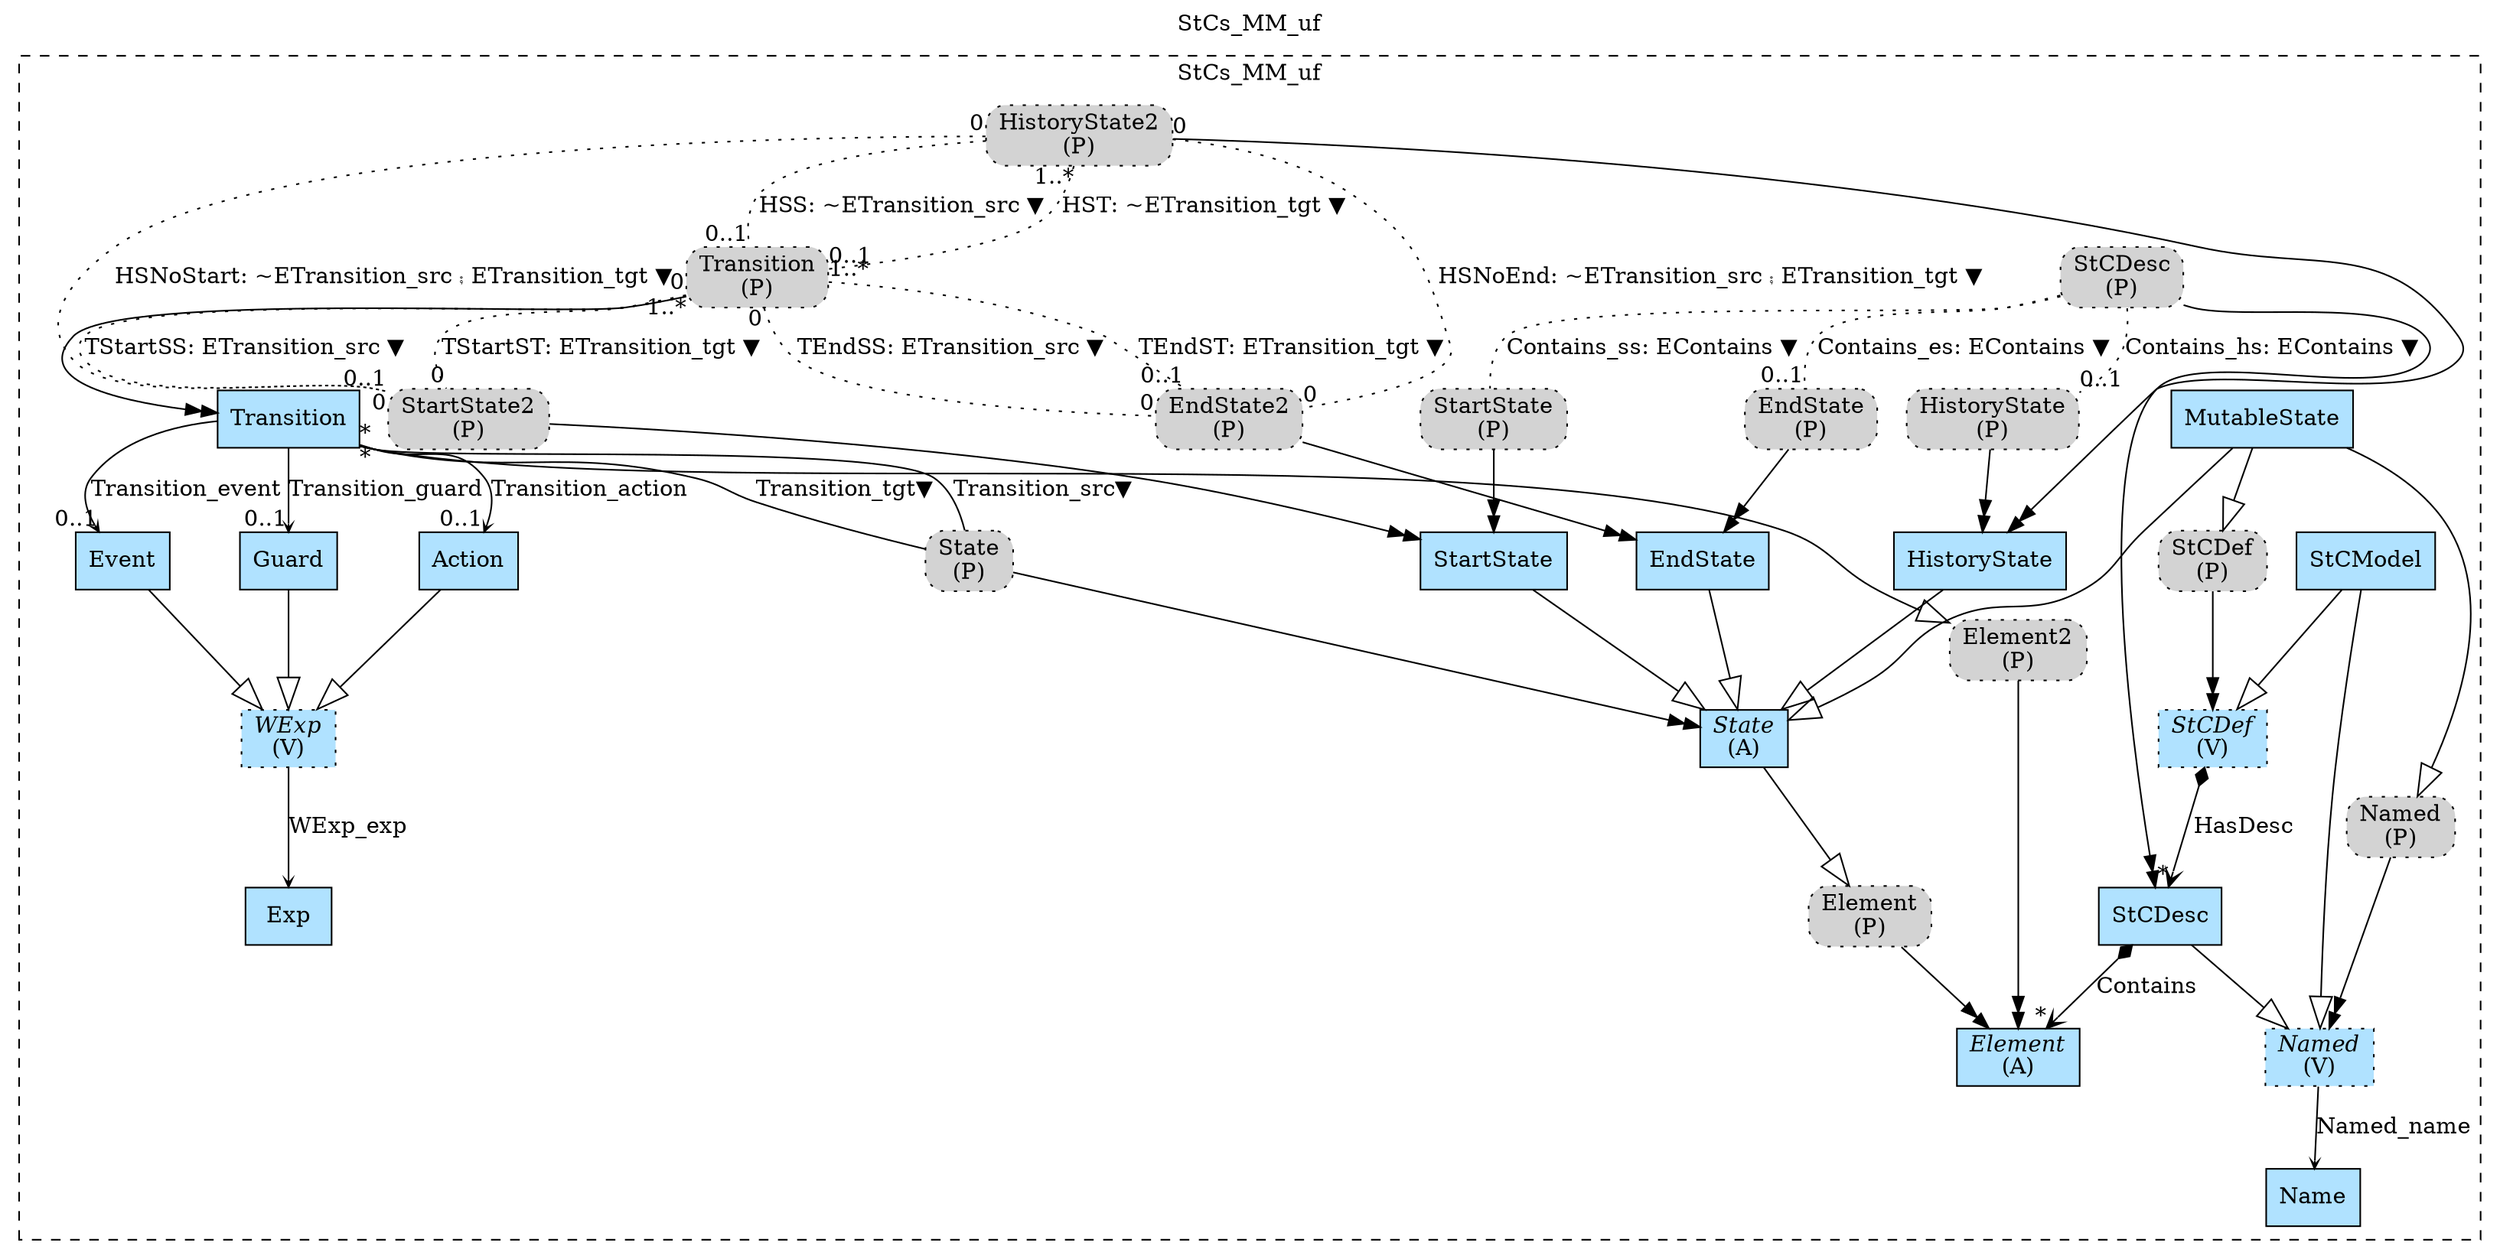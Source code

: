 digraph {graph[label=StCs_MM_uf,labelloc=tl,labelfontsize=12];
subgraph cluster_StCs_MM_uf{style=dashed;label=StCs_MM_uf;
"StCModel"[shape=record,fillcolor=lightskyblue1,style = filled,label="StCModel"];
"StCDef"[shape=record,fillcolor=lightskyblue1,style ="filled,dotted",label=<{<I>StCDef</I><br/>(V)}>];
"StCDesc"[shape=record,fillcolor=lightskyblue1,style = filled,label="StCDesc"];
"Element"[shape=record,fillcolor=lightskyblue1,style = filled,label=<{<I>Element</I><br/>(A)}>];
"Name"[shape=record,fillcolor=lightskyblue1,style = filled,label="Name"];
"Named"[shape=record,fillcolor=lightskyblue1,style ="filled,dotted",label=<{<I>Named</I><br/>(V)}>];
"PStCDesc"[shape=box,fillcolor=lightgray,style ="rounded,filled,dotted",label=<StCDesc<br/>(P)>];
"PStartState"[shape=box,fillcolor=lightgray,style ="rounded,filled,dotted",label=<StartState<br/>(P)>];
"PEndState"[shape=box,fillcolor=lightgray,style ="rounded,filled,dotted",label=<EndState<br/>(P)>];
"PHistoryState"[shape=box,fillcolor=lightgray,style ="rounded,filled,dotted",label=<HistoryState<br/>(P)>];
"PTransition"[shape=box,fillcolor=lightgray,style ="rounded,filled,dotted",label=<Transition<br/>(P)>];
"PStartState2"[shape=box,fillcolor=lightgray,style ="rounded,filled,dotted",label=<StartState2<br/>(P)>];
"PEndState2"[shape=box,fillcolor=lightgray,style ="rounded,filled,dotted",label=<EndState2<br/>(P)>];
"PHistoryState2"[shape=box,fillcolor=lightgray,style ="rounded,filled,dotted",label=<HistoryState2<br/>(P)>];
"WExp"[shape=record,fillcolor=lightskyblue1,style ="filled,dotted",label=<{<I>WExp</I><br/>(V)}>];
"Exp"[shape=record,fillcolor=lightskyblue1,style = filled,label="Exp"];
"Action"[shape=record,fillcolor=lightskyblue1,style = filled,label="Action"];
"Guard"[shape=record,fillcolor=lightskyblue1,style = filled,label="Guard"];
"Event"[shape=record,fillcolor=lightskyblue1,style = filled,label="Event"];
"Transition"[shape=record,fillcolor=lightskyblue1,style = filled,label="Transition"];
"PElement2"[shape=box,fillcolor=lightgray,style ="rounded,filled,dotted",label=<Element2<br/>(P)>];
"PState"[shape=box,fillcolor=lightgray,style ="rounded,filled,dotted",label=<State<br/>(P)>];
"MutableState"[shape=record,fillcolor=lightskyblue1,style = filled,label="MutableState"];
"HistoryState"[shape=record,fillcolor=lightskyblue1,style = filled,label="HistoryState"];
"StartState"[shape=record,fillcolor=lightskyblue1,style = filled,label="StartState"];
"EndState"[shape=record,fillcolor=lightskyblue1,style = filled,label="EndState"];
"State"[shape=record,fillcolor=lightskyblue1,style = filled,label=<{<I>State</I><br/>(A)}>];
"PElement"[shape=box,fillcolor=lightgray,style ="rounded,filled,dotted",label=<Element<br/>(P)>];
"PNamed"[shape=box,fillcolor=lightgray,style ="rounded,filled,dotted",label=<Named<br/>(P)>];
"PStCDef"[shape=box,fillcolor=lightgray,style ="rounded,filled,dotted",label=<StCDef<br/>(P)>];

"StCDef"->"StCDesc"[label="HasDesc",arrowhead=vee,arrowtail=diamond,dir=both,headlabel="*"];
"StCDesc"->"Element"[label="Contains",arrowhead=vee,arrowtail=diamond,dir=both,headlabel="*"];
"Named"->"Name"[label="Named_name",arrowhead=vee,headlabel="",arrowsize=.5];
"StCDesc"->"Named"[arrowhead=onormal,arrowsize=2.0];
"StCModel"->"Named"[arrowhead=onormal,arrowsize=2.0];
"StCModel"->"StCDef"[arrowhead=onormal,arrowsize=2.0];
"PStCDesc"->"PEndState"[label="Contains_es: EContains ▼",dir=none,taillabel="",headlabel="0..1",style=dotted];
"PStCDesc"->"PStartState"[label="Contains_ss: EContains ▼",dir=none,taillabel="",headlabel="",style=dotted];
"PStCDesc"->"PHistoryState"[label="Contains_hs: EContains ▼",dir=none,taillabel="",headlabel="0..1",style=dotted];
"PTransition"->"PEndState2"[label="TEndSS: ETransition_src ▼",dir=none,taillabel="0",headlabel="0",style=dotted];
"PTransition"->"PEndState2"[label="TEndST: ETransition_tgt ▼",dir=none,taillabel="1..*",headlabel="0..1",style=dotted];
"PTransition"->"PStartState2"[label="TStartSS: ETransition_src ▼",dir=none,taillabel="1..*",headlabel="0..1",style=dotted];
"PTransition"->"PStartState2"[label="TStartST: ETransition_tgt ▼",dir=none,taillabel="0",headlabel="0",style=dotted];
"PHistoryState2"->"PTransition"[label="HSS: ~ETransition_src ▼",dir=none,taillabel="",headlabel="0..1",style=dotted];
"PHistoryState2"->"PTransition"[label="HST: ~ETransition_tgt ▼",dir=none,taillabel="1..*",headlabel="0..1",style=dotted];
"PHistoryState2"->"PStartState2"[label="HSNoStart: ~ETransition_src ⨾ ETransition_tgt ▼",dir=none,taillabel="0",headlabel="0",style=dotted];
"PHistoryState2"->"PEndState2"[label="HSNoEnd: ~ETransition_src ⨾ ETransition_tgt ▼",dir=none,taillabel="0",headlabel="0",style=dotted];
"Action"->"WExp"[arrowhead=onormal,arrowsize=2.0];
"Guard"->"WExp"[arrowhead=onormal,arrowsize=2.0];
"Event"->"WExp"[arrowhead=onormal,arrowsize=2.0];
"WExp"->"Exp"[label="WExp_exp",arrowhead=vee,headlabel="",arrowsize=.5];
"Transition"->"PElement2"[arrowhead=onormal,arrowsize=2.0];
"Transition"->"Action"[label="Transition_action",arrowhead=vee,headlabel="0..1",arrowsize=.5];
"Transition"->"Guard"[label="Transition_guard",arrowhead=vee,headlabel="0..1",arrowsize=.5];
"Transition"->"Event"[label="Transition_event",arrowhead=vee,headlabel="0..1",arrowsize=.5];
"Transition"->"PState"[label="Transition_tgt▼",dir=none,taillabel="*",headlabel=""];
"Transition"->"PState"[label="Transition_src▼",dir=none,taillabel="*",headlabel=""];
"MutableState"->"PStCDef"[arrowhead=onormal,arrowsize=2.0];
"MutableState"->"PNamed"[arrowhead=onormal,arrowsize=2.0];
"MutableState"->"State"[arrowhead=onormal,arrowsize=2.0];
"HistoryState"->"State"[arrowhead=onormal,arrowsize=2.0];
"StartState"->"State"[arrowhead=onormal,arrowsize=2.0];
"EndState"->"State"[arrowhead=onormal,arrowsize=2.0];
"State"->"PElement"[arrowhead=onormal,arrowsize=2.0];

}
"PStCDesc"->"StCDesc"[arrowhead=normalnormal];
"PStartState"->"StartState"[arrowhead=normalnormal];
"PHistoryState"->"HistoryState"[arrowhead=normalnormal];
"PEndState"->"EndState"[arrowhead=normalnormal];
"PTransition"->"Transition"[arrowhead=normalnormal];
"PStartState2"->"StartState"[arrowhead=normalnormal];
"PHistoryState2"->"HistoryState"[arrowhead=normalnormal];
"PEndState2"->"EndState"[arrowhead=normalnormal];
"PElement2"->"Element"[arrowhead=normalnormal];
"PState"->"State"[arrowhead=normalnormal];
"PElement"->"Element"[arrowhead=normalnormal];
"PNamed"->"Named"[arrowhead=normalnormal];
"PStCDef"->"StCDef"[arrowhead=normalnormal];
}